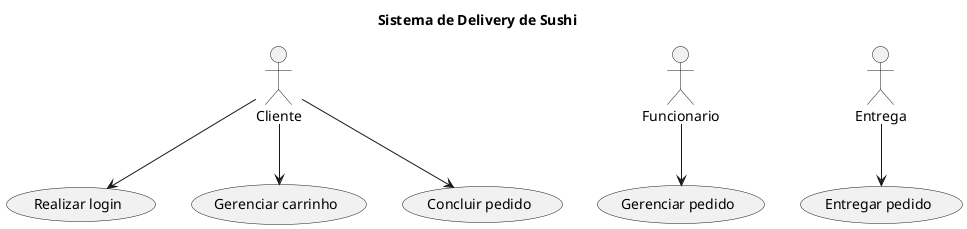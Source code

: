 @startuml diagram
title Sistema de Delivery de Sushi

actor Cliente
actor Funcionario
actor Entrega

(Realizar login) as UC06
(Gerenciar carrinho) as UC09
(Gerenciar pedido) as UC05
(Entregar pedido) as UC08
(Concluir pedido) as UC02

Cliente --> UC06
Cliente --> UC09
Cliente --> UC02

Funcionario --> UC05
Entrega --> UC08

@enduml